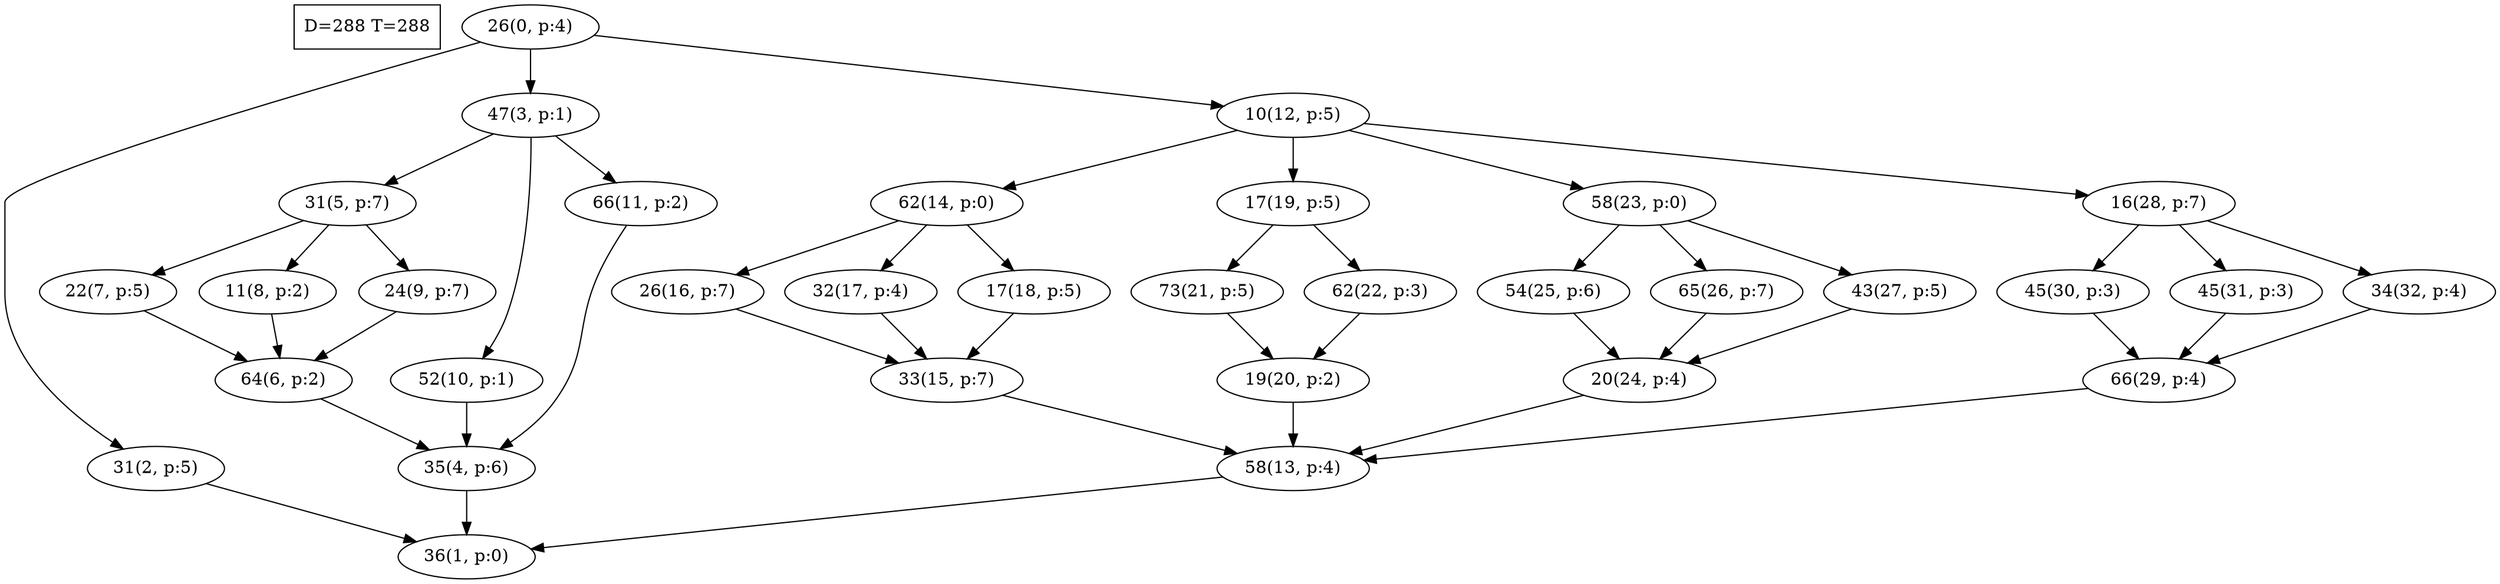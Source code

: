 digraph Task {
i [shape=box, label="D=288 T=288"]; 
0 [label="26(0, p:4)"];
1 [label="36(1, p:0)"];
2 [label="31(2, p:5)"];
3 [label="47(3, p:1)"];
4 [label="35(4, p:6)"];
5 [label="31(5, p:7)"];
6 [label="64(6, p:2)"];
7 [label="22(7, p:5)"];
8 [label="11(8, p:2)"];
9 [label="24(9, p:7)"];
10 [label="52(10, p:1)"];
11 [label="66(11, p:2)"];
12 [label="10(12, p:5)"];
13 [label="58(13, p:4)"];
14 [label="62(14, p:0)"];
15 [label="33(15, p:7)"];
16 [label="26(16, p:7)"];
17 [label="32(17, p:4)"];
18 [label="17(18, p:5)"];
19 [label="17(19, p:5)"];
20 [label="19(20, p:2)"];
21 [label="73(21, p:5)"];
22 [label="62(22, p:3)"];
23 [label="58(23, p:0)"];
24 [label="20(24, p:4)"];
25 [label="54(25, p:6)"];
26 [label="65(26, p:7)"];
27 [label="43(27, p:5)"];
28 [label="16(28, p:7)"];
29 [label="66(29, p:4)"];
30 [label="45(30, p:3)"];
31 [label="45(31, p:3)"];
32 [label="34(32, p:4)"];
0 -> 2;
0 -> 3;
0 -> 12;
2 -> 1;
3 -> 5;
3 -> 10;
3 -> 11;
4 -> 1;
5 -> 7;
5 -> 8;
5 -> 9;
6 -> 4;
7 -> 6;
8 -> 6;
9 -> 6;
10 -> 4;
11 -> 4;
12 -> 14;
12 -> 19;
12 -> 23;
12 -> 28;
13 -> 1;
14 -> 16;
14 -> 17;
14 -> 18;
15 -> 13;
16 -> 15;
17 -> 15;
18 -> 15;
19 -> 21;
19 -> 22;
20 -> 13;
21 -> 20;
22 -> 20;
23 -> 25;
23 -> 26;
23 -> 27;
24 -> 13;
25 -> 24;
26 -> 24;
27 -> 24;
28 -> 30;
28 -> 31;
28 -> 32;
29 -> 13;
30 -> 29;
31 -> 29;
32 -> 29;
}